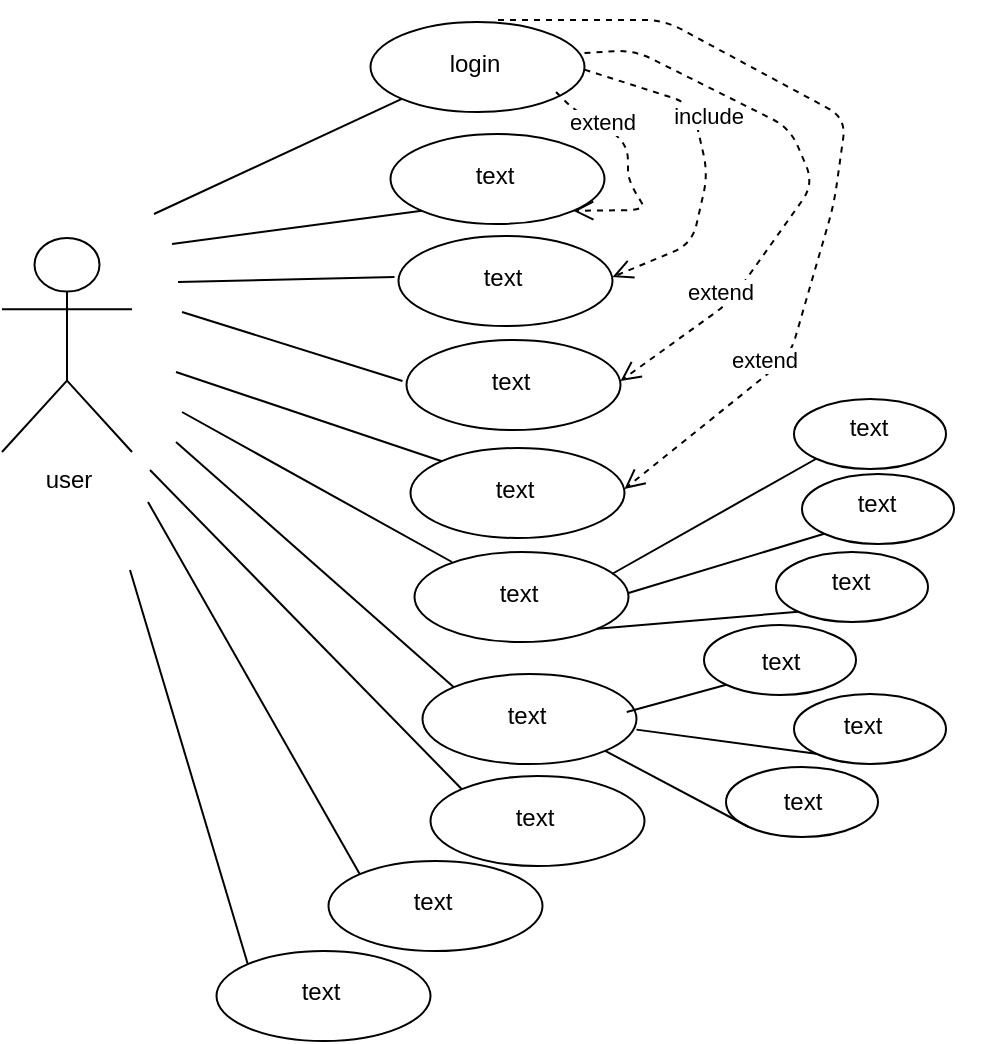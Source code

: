 <mxfile version="14.2.9" type="github">
  <diagram id="N0sqnyFNHyP0shxVAxTN" name="Page-1">
    <mxGraphModel dx="868" dy="393" grid="1" gridSize="10" guides="1" tooltips="1" connect="1" arrows="1" fold="1" page="1" pageScale="1" pageWidth="850" pageHeight="1100" math="0" shadow="0">
      <root>
        <mxCell id="0" />
        <mxCell id="1" parent="0" />
        <UserObject label="user" tooltip="user" id="RrcjgKfbzL19f1CQFMYI-1">
          <mxCell style="shape=umlActor;verticalLabelPosition=bottom;labelBackgroundColor=#ffffff;verticalAlign=top;html=1;" vertex="1" parent="1">
            <mxGeometry x="126" y="756" width="65" height="107" as="geometry" />
          </mxCell>
        </UserObject>
        <mxCell id="RrcjgKfbzL19f1CQFMYI-2" value="" style="ellipse;whiteSpace=wrap;html=1;" vertex="1" parent="1">
          <mxGeometry x="310.25" y="648" width="107" height="45" as="geometry" />
        </mxCell>
        <mxCell id="RrcjgKfbzL19f1CQFMYI-3" value="login" style="text;html=1;strokeColor=none;fillColor=none;align=center;verticalAlign=middle;whiteSpace=wrap;rounded=0;" vertex="1" parent="1">
          <mxGeometry x="308.25" y="658.5" width="109" height="20" as="geometry" />
        </mxCell>
        <mxCell id="RrcjgKfbzL19f1CQFMYI-4" value="" style="endArrow=none;html=1;entryX=0;entryY=1;entryDx=0;entryDy=0;" edge="1" parent="1" target="RrcjgKfbzL19f1CQFMYI-2">
          <mxGeometry width="50" height="50" relative="1" as="geometry">
            <mxPoint x="202" y="744" as="sourcePoint" />
            <mxPoint x="312.25" y="656" as="targetPoint" />
          </mxGeometry>
        </mxCell>
        <mxCell id="RrcjgKfbzL19f1CQFMYI-5" value="" style="ellipse;whiteSpace=wrap;html=1;" vertex="1" parent="1">
          <mxGeometry x="320.25" y="704" width="107" height="45" as="geometry" />
        </mxCell>
        <mxCell id="RrcjgKfbzL19f1CQFMYI-6" value="text" style="text;html=1;strokeColor=none;fillColor=none;align=center;verticalAlign=middle;whiteSpace=wrap;rounded=0;" vertex="1" parent="1">
          <mxGeometry x="318.25" y="714.5" width="109" height="20" as="geometry" />
        </mxCell>
        <mxCell id="RrcjgKfbzL19f1CQFMYI-7" value="" style="endArrow=none;html=1;entryX=0;entryY=1;entryDx=0;entryDy=0;" edge="1" parent="1" target="RrcjgKfbzL19f1CQFMYI-5">
          <mxGeometry width="50" height="50" relative="1" as="geometry">
            <mxPoint x="211" y="759" as="sourcePoint" />
            <mxPoint x="322.25" y="712" as="targetPoint" />
          </mxGeometry>
        </mxCell>
        <mxCell id="RrcjgKfbzL19f1CQFMYI-8" value="" style="ellipse;whiteSpace=wrap;html=1;" vertex="1" parent="1">
          <mxGeometry x="324.25" y="755" width="107" height="45" as="geometry" />
        </mxCell>
        <mxCell id="RrcjgKfbzL19f1CQFMYI-9" value="text" style="text;html=1;strokeColor=none;fillColor=none;align=center;verticalAlign=middle;whiteSpace=wrap;rounded=0;" vertex="1" parent="1">
          <mxGeometry x="322.25" y="765.5" width="109" height="20" as="geometry" />
        </mxCell>
        <mxCell id="RrcjgKfbzL19f1CQFMYI-10" value="" style="endArrow=none;html=1;entryX=0;entryY=0.5;entryDx=0;entryDy=0;" edge="1" parent="1" target="RrcjgKfbzL19f1CQFMYI-9">
          <mxGeometry width="50" height="50" relative="1" as="geometry">
            <mxPoint x="214" y="778" as="sourcePoint" />
            <mxPoint x="322" y="781" as="targetPoint" />
          </mxGeometry>
        </mxCell>
        <mxCell id="RrcjgKfbzL19f1CQFMYI-11" value="" style="ellipse;whiteSpace=wrap;html=1;" vertex="1" parent="1">
          <mxGeometry x="328.25" y="807" width="107" height="45" as="geometry" />
        </mxCell>
        <mxCell id="RrcjgKfbzL19f1CQFMYI-12" value="text" style="text;html=1;strokeColor=none;fillColor=none;align=center;verticalAlign=middle;whiteSpace=wrap;rounded=0;" vertex="1" parent="1">
          <mxGeometry x="326.25" y="817.5" width="109" height="20" as="geometry" />
        </mxCell>
        <mxCell id="RrcjgKfbzL19f1CQFMYI-13" value="" style="endArrow=none;html=1;entryX=0;entryY=0.5;entryDx=0;entryDy=0;" edge="1" parent="1" target="RrcjgKfbzL19f1CQFMYI-12">
          <mxGeometry width="50" height="50" relative="1" as="geometry">
            <mxPoint x="216" y="793" as="sourcePoint" />
            <mxPoint x="330.25" y="815" as="targetPoint" />
          </mxGeometry>
        </mxCell>
        <mxCell id="RrcjgKfbzL19f1CQFMYI-14" value="" style="ellipse;whiteSpace=wrap;html=1;" vertex="1" parent="1">
          <mxGeometry x="330.25" y="861" width="107" height="45" as="geometry" />
        </mxCell>
        <mxCell id="RrcjgKfbzL19f1CQFMYI-15" value="text" style="text;html=1;strokeColor=none;fillColor=none;align=center;verticalAlign=middle;whiteSpace=wrap;rounded=0;" vertex="1" parent="1">
          <mxGeometry x="328.25" y="871.5" width="109" height="20" as="geometry" />
        </mxCell>
        <mxCell id="RrcjgKfbzL19f1CQFMYI-16" value="" style="endArrow=none;html=1;entryX=0;entryY=0;entryDx=0;entryDy=0;" edge="1" parent="1" target="RrcjgKfbzL19f1CQFMYI-14">
          <mxGeometry width="50" height="50" relative="1" as="geometry">
            <mxPoint x="213" y="823" as="sourcePoint" />
            <mxPoint x="332.25" y="869" as="targetPoint" />
          </mxGeometry>
        </mxCell>
        <mxCell id="RrcjgKfbzL19f1CQFMYI-17" value="" style="ellipse;whiteSpace=wrap;html=1;" vertex="1" parent="1">
          <mxGeometry x="332.25" y="913" width="107" height="45" as="geometry" />
        </mxCell>
        <mxCell id="RrcjgKfbzL19f1CQFMYI-18" value="text" style="text;html=1;strokeColor=none;fillColor=none;align=center;verticalAlign=middle;whiteSpace=wrap;rounded=0;" vertex="1" parent="1">
          <mxGeometry x="330.25" y="923.5" width="109" height="20" as="geometry" />
        </mxCell>
        <mxCell id="RrcjgKfbzL19f1CQFMYI-19" value="" style="endArrow=none;html=1;" edge="1" parent="1">
          <mxGeometry width="50" height="50" relative="1" as="geometry">
            <mxPoint x="216" y="843" as="sourcePoint" />
            <mxPoint x="351" y="918" as="targetPoint" />
          </mxGeometry>
        </mxCell>
        <mxCell id="RrcjgKfbzL19f1CQFMYI-20" value="" style="ellipse;whiteSpace=wrap;html=1;" vertex="1" parent="1">
          <mxGeometry x="336.25" y="974" width="107" height="45" as="geometry" />
        </mxCell>
        <mxCell id="RrcjgKfbzL19f1CQFMYI-21" value="text" style="text;html=1;strokeColor=none;fillColor=none;align=center;verticalAlign=middle;whiteSpace=wrap;rounded=0;" vertex="1" parent="1">
          <mxGeometry x="334.25" y="984.5" width="109" height="20" as="geometry" />
        </mxCell>
        <mxCell id="RrcjgKfbzL19f1CQFMYI-22" value="" style="endArrow=none;html=1;entryX=0;entryY=0;entryDx=0;entryDy=0;" edge="1" parent="1" target="RrcjgKfbzL19f1CQFMYI-20">
          <mxGeometry width="50" height="50" relative="1" as="geometry">
            <mxPoint x="213" y="858" as="sourcePoint" />
            <mxPoint x="338.25" y="982" as="targetPoint" />
          </mxGeometry>
        </mxCell>
        <mxCell id="RrcjgKfbzL19f1CQFMYI-23" value="" style="ellipse;whiteSpace=wrap;html=1;" vertex="1" parent="1">
          <mxGeometry x="340.25" y="1025" width="107" height="45" as="geometry" />
        </mxCell>
        <mxCell id="RrcjgKfbzL19f1CQFMYI-24" value="text" style="text;html=1;strokeColor=none;fillColor=none;align=center;verticalAlign=middle;whiteSpace=wrap;rounded=0;" vertex="1" parent="1">
          <mxGeometry x="338.25" y="1035.5" width="109" height="20" as="geometry" />
        </mxCell>
        <mxCell id="RrcjgKfbzL19f1CQFMYI-25" value="" style="endArrow=none;html=1;entryX=0;entryY=0;entryDx=0;entryDy=0;" edge="1" parent="1" target="RrcjgKfbzL19f1CQFMYI-23">
          <mxGeometry width="50" height="50" relative="1" as="geometry">
            <mxPoint x="200" y="872" as="sourcePoint" />
            <mxPoint x="342.25" y="1033" as="targetPoint" />
          </mxGeometry>
        </mxCell>
        <mxCell id="RrcjgKfbzL19f1CQFMYI-26" value="" style="ellipse;whiteSpace=wrap;html=1;" vertex="1" parent="1">
          <mxGeometry x="289.25" y="1067.5" width="107" height="45" as="geometry" />
        </mxCell>
        <mxCell id="RrcjgKfbzL19f1CQFMYI-27" value="text" style="text;html=1;strokeColor=none;fillColor=none;align=center;verticalAlign=middle;whiteSpace=wrap;rounded=0;" vertex="1" parent="1">
          <mxGeometry x="287.25" y="1078" width="109" height="20" as="geometry" />
        </mxCell>
        <mxCell id="RrcjgKfbzL19f1CQFMYI-28" value="" style="endArrow=none;html=1;entryX=0;entryY=0;entryDx=0;entryDy=0;" edge="1" parent="1" target="RrcjgKfbzL19f1CQFMYI-26">
          <mxGeometry width="50" height="50" relative="1" as="geometry">
            <mxPoint x="199" y="888" as="sourcePoint" />
            <mxPoint x="291.25" y="1075.5" as="targetPoint" />
          </mxGeometry>
        </mxCell>
        <mxCell id="RrcjgKfbzL19f1CQFMYI-29" value="" style="ellipse;whiteSpace=wrap;html=1;" vertex="1" parent="1">
          <mxGeometry x="233.25" y="1112.5" width="107" height="45" as="geometry" />
        </mxCell>
        <mxCell id="RrcjgKfbzL19f1CQFMYI-30" value="text" style="text;html=1;strokeColor=none;fillColor=none;align=center;verticalAlign=middle;whiteSpace=wrap;rounded=0;" vertex="1" parent="1">
          <mxGeometry x="231.25" y="1123" width="109" height="20" as="geometry" />
        </mxCell>
        <mxCell id="RrcjgKfbzL19f1CQFMYI-31" value="" style="endArrow=none;html=1;entryX=0;entryY=0;entryDx=0;entryDy=0;" edge="1" parent="1" target="RrcjgKfbzL19f1CQFMYI-29">
          <mxGeometry width="50" height="50" relative="1" as="geometry">
            <mxPoint x="190" y="922" as="sourcePoint" />
            <mxPoint x="348.25" y="1146" as="targetPoint" />
          </mxGeometry>
        </mxCell>
        <mxCell id="RrcjgKfbzL19f1CQFMYI-32" value="include" style="html=1;verticalAlign=bottom;endArrow=open;dashed=1;endSize=8;exitX=1;exitY=1;exitDx=0;exitDy=0;entryX=1;entryY=0.5;entryDx=0;entryDy=0;" edge="1" parent="1" target="RrcjgKfbzL19f1CQFMYI-9">
          <mxGeometry x="-0.145" y="5" relative="1" as="geometry">
            <mxPoint x="417.247" y="671.805" as="sourcePoint" />
            <mxPoint x="376.67" y="701" as="targetPoint" />
            <Array as="points">
              <mxPoint x="471" y="689" />
              <mxPoint x="479" y="724" />
              <mxPoint x="471" y="759" />
            </Array>
            <mxPoint x="-1" as="offset" />
          </mxGeometry>
        </mxCell>
        <mxCell id="RrcjgKfbzL19f1CQFMYI-33" value="extend" style="html=1;verticalAlign=bottom;endArrow=open;dashed=1;endSize=8;entryX=1;entryY=1;entryDx=0;entryDy=0;" edge="1" parent="1" target="RrcjgKfbzL19f1CQFMYI-5">
          <mxGeometry x="-0.454" y="-6" relative="1" as="geometry">
            <mxPoint x="403" y="683" as="sourcePoint" />
            <mxPoint x="408" y="778.35" as="targetPoint" />
            <Array as="points">
              <mxPoint x="412" y="692" />
              <mxPoint x="439" y="708" />
              <mxPoint x="439" y="727" />
              <mxPoint x="448" y="742" />
            </Array>
            <mxPoint as="offset" />
          </mxGeometry>
        </mxCell>
        <mxCell id="RrcjgKfbzL19f1CQFMYI-34" value="extend" style="html=1;verticalAlign=bottom;endArrow=open;dashed=1;endSize=8;exitX=1;exitY=0.25;exitDx=0;exitDy=0;entryX=1;entryY=0.5;entryDx=0;entryDy=0;" edge="1" parent="1" source="RrcjgKfbzL19f1CQFMYI-3" target="RrcjgKfbzL19f1CQFMYI-12">
          <mxGeometry x="0.57" relative="1" as="geometry">
            <mxPoint x="393.247" y="646.845" as="sourcePoint" />
            <mxPoint x="411.077" y="714.495" as="targetPoint" />
            <Array as="points">
              <mxPoint x="442" y="662" />
              <mxPoint x="520" y="701" />
              <mxPoint x="532" y="729" />
              <mxPoint x="490" y="788" />
            </Array>
            <mxPoint as="offset" />
          </mxGeometry>
        </mxCell>
        <mxCell id="RrcjgKfbzL19f1CQFMYI-35" value="extend" style="html=1;verticalAlign=bottom;endArrow=open;dashed=1;endSize=8;entryX=1;entryY=0.5;entryDx=0;entryDy=0;" edge="1" parent="1" target="RrcjgKfbzL19f1CQFMYI-15">
          <mxGeometry x="0.57" relative="1" as="geometry">
            <mxPoint x="374" y="647" as="sourcePoint" />
            <mxPoint x="445.25" y="837.5" as="targetPoint" />
            <Array as="points">
              <mxPoint x="457" y="647" />
              <mxPoint x="548" y="696" />
              <mxPoint x="542" y="739" />
              <mxPoint x="520" y="815" />
            </Array>
            <mxPoint as="offset" />
          </mxGeometry>
        </mxCell>
        <mxCell id="RrcjgKfbzL19f1CQFMYI-36" value="" style="ellipse;whiteSpace=wrap;html=1;" vertex="1" parent="1">
          <mxGeometry x="522" y="836.5" width="76" height="35" as="geometry" />
        </mxCell>
        <mxCell id="RrcjgKfbzL19f1CQFMYI-37" value="text" style="text;html=1;strokeColor=none;fillColor=none;align=center;verticalAlign=middle;whiteSpace=wrap;rounded=0;" vertex="1" parent="1">
          <mxGeometry x="505" y="841" width="109" height="20" as="geometry" />
        </mxCell>
        <mxCell id="RrcjgKfbzL19f1CQFMYI-38" value="" style="endArrow=none;html=1;exitX=0.924;exitY=0.025;exitDx=0;exitDy=0;exitPerimeter=0;entryX=0;entryY=1;entryDx=0;entryDy=0;" edge="1" parent="1" source="RrcjgKfbzL19f1CQFMYI-18" target="RrcjgKfbzL19f1CQFMYI-36">
          <mxGeometry width="50" height="50" relative="1" as="geometry">
            <mxPoint x="408" y="915.5" as="sourcePoint" />
            <mxPoint x="516.25" y="913" as="targetPoint" />
          </mxGeometry>
        </mxCell>
        <mxCell id="RrcjgKfbzL19f1CQFMYI-39" value="" style="ellipse;whiteSpace=wrap;html=1;" vertex="1" parent="1">
          <mxGeometry x="526" y="874" width="76" height="35" as="geometry" />
        </mxCell>
        <mxCell id="RrcjgKfbzL19f1CQFMYI-40" value="text" style="text;html=1;strokeColor=none;fillColor=none;align=center;verticalAlign=middle;whiteSpace=wrap;rounded=0;" vertex="1" parent="1">
          <mxGeometry x="509" y="878.5" width="109" height="20" as="geometry" />
        </mxCell>
        <mxCell id="RrcjgKfbzL19f1CQFMYI-41" value="" style="endArrow=none;html=1;exitX=1;exitY=0.5;exitDx=0;exitDy=0;entryX=0;entryY=1;entryDx=0;entryDy=0;" edge="1" parent="1" source="RrcjgKfbzL19f1CQFMYI-18" target="RrcjgKfbzL19f1CQFMYI-39">
          <mxGeometry width="50" height="50" relative="1" as="geometry">
            <mxPoint x="440.966" y="934" as="sourcePoint" />
            <mxPoint x="526.25" y="923" as="targetPoint" />
          </mxGeometry>
        </mxCell>
        <mxCell id="RrcjgKfbzL19f1CQFMYI-42" value="" style="ellipse;whiteSpace=wrap;html=1;" vertex="1" parent="1">
          <mxGeometry x="513" y="913" width="76" height="35" as="geometry" />
        </mxCell>
        <mxCell id="RrcjgKfbzL19f1CQFMYI-43" value="text" style="text;html=1;strokeColor=none;fillColor=none;align=center;verticalAlign=middle;whiteSpace=wrap;rounded=0;" vertex="1" parent="1">
          <mxGeometry x="496" y="917.5" width="109" height="20" as="geometry" />
        </mxCell>
        <mxCell id="RrcjgKfbzL19f1CQFMYI-44" value="" style="endArrow=none;html=1;exitX=1;exitY=1;exitDx=0;exitDy=0;entryX=0;entryY=1;entryDx=0;entryDy=0;" edge="1" parent="1" source="RrcjgKfbzL19f1CQFMYI-17" target="RrcjgKfbzL19f1CQFMYI-42">
          <mxGeometry width="50" height="50" relative="1" as="geometry">
            <mxPoint x="439.246" y="1010.5" as="sourcePoint" />
            <mxPoint x="524.53" y="999.5" as="targetPoint" />
          </mxGeometry>
        </mxCell>
        <mxCell id="RrcjgKfbzL19f1CQFMYI-45" value="" style="ellipse;whiteSpace=wrap;html=1;" vertex="1" parent="1">
          <mxGeometry x="477" y="949.5" width="76" height="35" as="geometry" />
        </mxCell>
        <mxCell id="RrcjgKfbzL19f1CQFMYI-46" value="" style="endArrow=none;html=1;exitX=0.924;exitY=0.025;exitDx=0;exitDy=0;exitPerimeter=0;entryX=0;entryY=1;entryDx=0;entryDy=0;" edge="1" parent="1" target="RrcjgKfbzL19f1CQFMYI-45">
          <mxGeometry width="50" height="50" relative="1" as="geometry">
            <mxPoint x="438.386" y="993" as="sourcePoint" />
            <mxPoint x="523.67" y="982" as="targetPoint" />
          </mxGeometry>
        </mxCell>
        <mxCell id="RrcjgKfbzL19f1CQFMYI-47" value="" style="ellipse;whiteSpace=wrap;html=1;" vertex="1" parent="1">
          <mxGeometry x="522" y="984" width="76" height="35" as="geometry" />
        </mxCell>
        <mxCell id="RrcjgKfbzL19f1CQFMYI-48" value="" style="endArrow=none;html=1;entryX=0;entryY=1;entryDx=0;entryDy=0;" edge="1" parent="1" source="RrcjgKfbzL19f1CQFMYI-21" target="RrcjgKfbzL19f1CQFMYI-47">
          <mxGeometry width="50" height="50" relative="1" as="geometry">
            <mxPoint x="446.67" y="1002.5" as="sourcePoint" />
            <mxPoint x="533.67" y="992" as="targetPoint" />
          </mxGeometry>
        </mxCell>
        <mxCell id="RrcjgKfbzL19f1CQFMYI-49" value="" style="ellipse;whiteSpace=wrap;html=1;" vertex="1" parent="1">
          <mxGeometry x="488.0" y="1020.5" width="76" height="35" as="geometry" />
        </mxCell>
        <mxCell id="RrcjgKfbzL19f1CQFMYI-50" value="" style="endArrow=none;html=1;exitX=1;exitY=1;exitDx=0;exitDy=0;entryX=0;entryY=1;entryDx=0;entryDy=0;" edge="1" parent="1" source="RrcjgKfbzL19f1CQFMYI-20" target="RrcjgKfbzL19f1CQFMYI-49">
          <mxGeometry width="50" height="50" relative="1" as="geometry">
            <mxPoint x="431.247" y="1020.305" as="sourcePoint" />
            <mxPoint x="531.95" y="1068.5" as="targetPoint" />
          </mxGeometry>
        </mxCell>
        <mxCell id="RrcjgKfbzL19f1CQFMYI-51" value="text" style="text;html=1;strokeColor=none;fillColor=none;align=center;verticalAlign=middle;whiteSpace=wrap;rounded=0;" vertex="1" parent="1">
          <mxGeometry x="460.5" y="958" width="109" height="20" as="geometry" />
        </mxCell>
        <mxCell id="RrcjgKfbzL19f1CQFMYI-52" value="text" style="text;html=1;strokeColor=none;fillColor=none;align=center;verticalAlign=middle;whiteSpace=wrap;rounded=0;" vertex="1" parent="1">
          <mxGeometry x="502" y="990" width="109" height="20" as="geometry" />
        </mxCell>
        <mxCell id="RrcjgKfbzL19f1CQFMYI-53" value="text" style="text;html=1;strokeColor=none;fillColor=none;align=center;verticalAlign=middle;whiteSpace=wrap;rounded=0;" vertex="1" parent="1">
          <mxGeometry x="471.5" y="1028" width="109" height="20" as="geometry" />
        </mxCell>
      </root>
    </mxGraphModel>
  </diagram>
</mxfile>
